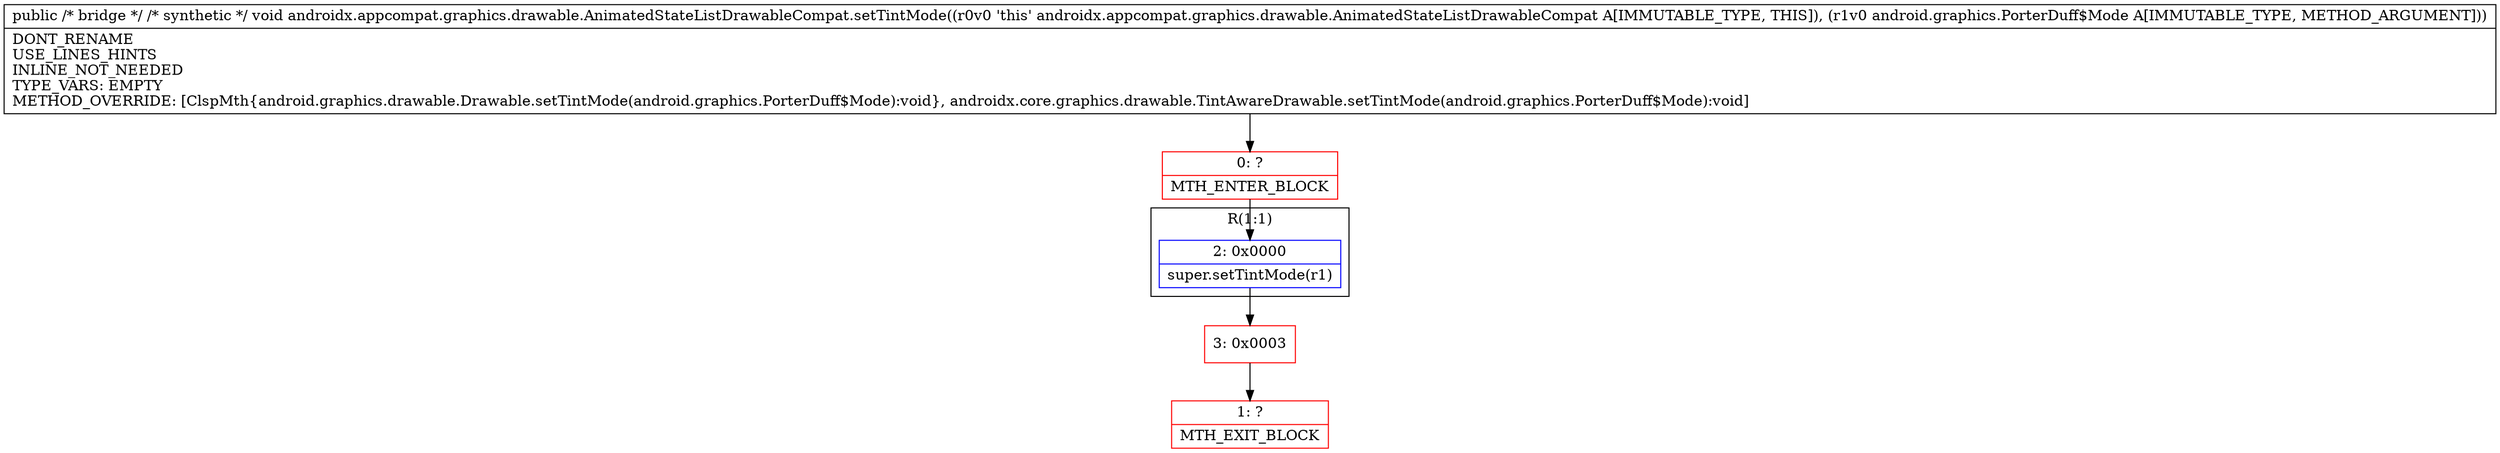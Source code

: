digraph "CFG forandroidx.appcompat.graphics.drawable.AnimatedStateListDrawableCompat.setTintMode(Landroid\/graphics\/PorterDuff$Mode;)V" {
subgraph cluster_Region_1070627491 {
label = "R(1:1)";
node [shape=record,color=blue];
Node_2 [shape=record,label="{2\:\ 0x0000|super.setTintMode(r1)\l}"];
}
Node_0 [shape=record,color=red,label="{0\:\ ?|MTH_ENTER_BLOCK\l}"];
Node_3 [shape=record,color=red,label="{3\:\ 0x0003}"];
Node_1 [shape=record,color=red,label="{1\:\ ?|MTH_EXIT_BLOCK\l}"];
MethodNode[shape=record,label="{public \/* bridge *\/ \/* synthetic *\/ void androidx.appcompat.graphics.drawable.AnimatedStateListDrawableCompat.setTintMode((r0v0 'this' androidx.appcompat.graphics.drawable.AnimatedStateListDrawableCompat A[IMMUTABLE_TYPE, THIS]), (r1v0 android.graphics.PorterDuff$Mode A[IMMUTABLE_TYPE, METHOD_ARGUMENT]))  | DONT_RENAME\lUSE_LINES_HINTS\lINLINE_NOT_NEEDED\lTYPE_VARS: EMPTY\lMETHOD_OVERRIDE: [ClspMth\{android.graphics.drawable.Drawable.setTintMode(android.graphics.PorterDuff$Mode):void\}, androidx.core.graphics.drawable.TintAwareDrawable.setTintMode(android.graphics.PorterDuff$Mode):void]\l}"];
MethodNode -> Node_0;Node_2 -> Node_3;
Node_0 -> Node_2;
Node_3 -> Node_1;
}

